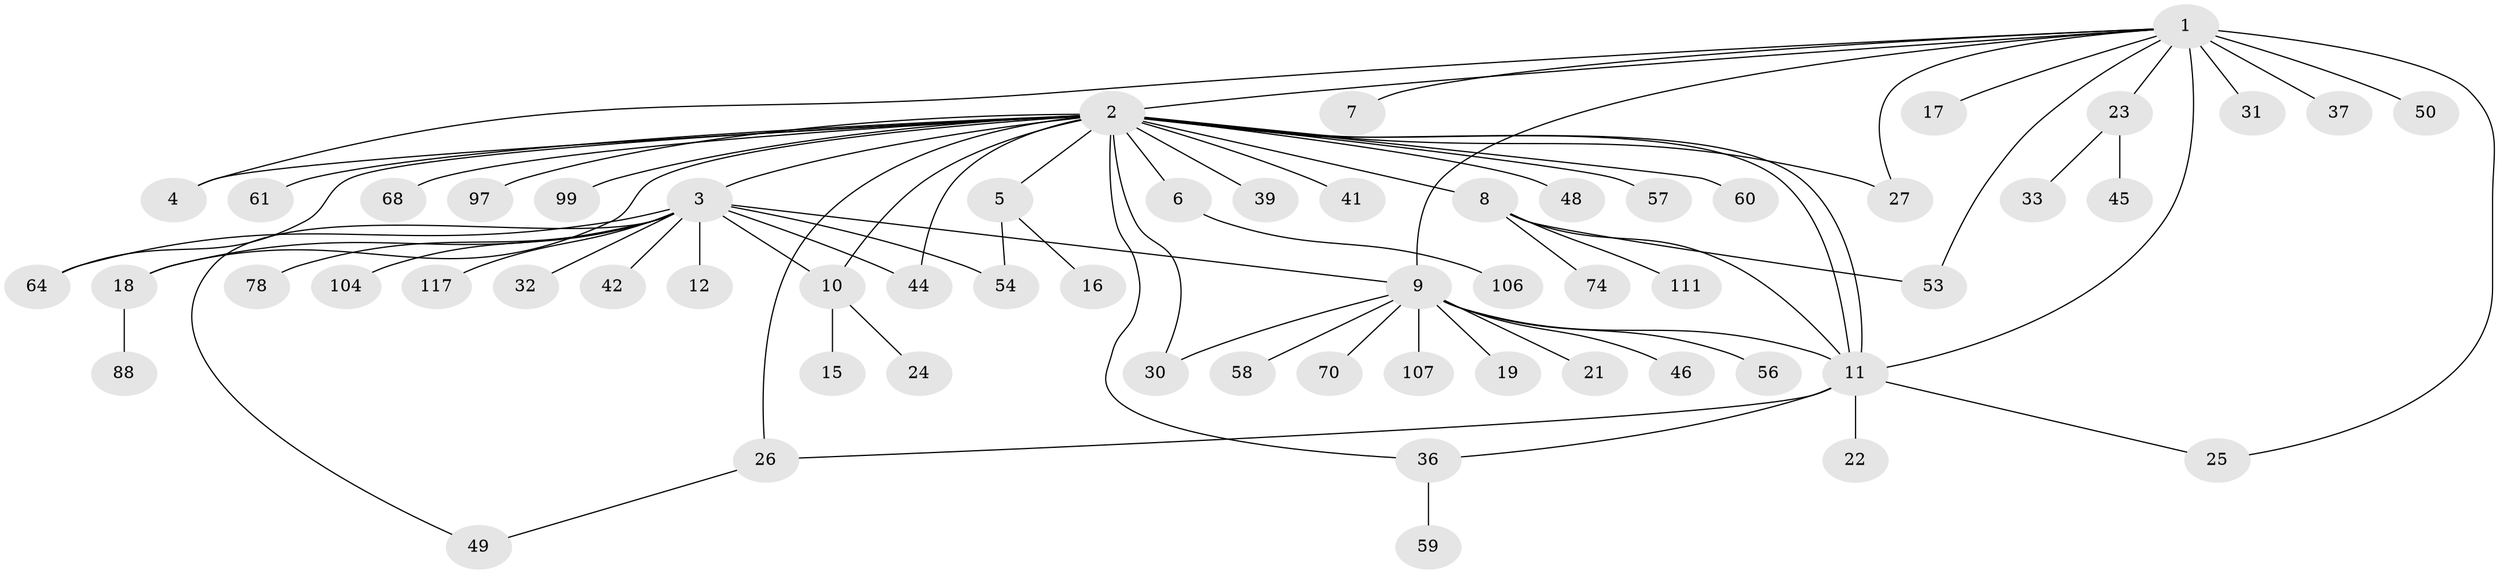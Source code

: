// original degree distribution, {17: 0.008333333333333333, 30: 0.008333333333333333, 15: 0.008333333333333333, 2: 0.19166666666666668, 3: 0.10833333333333334, 1: 0.55, 5: 0.041666666666666664, 10: 0.008333333333333333, 11: 0.008333333333333333, 7: 0.008333333333333333, 6: 0.008333333333333333, 4: 0.041666666666666664, 14: 0.008333333333333333}
// Generated by graph-tools (version 1.1) at 2025/14/03/09/25 04:14:40]
// undirected, 60 vertices, 77 edges
graph export_dot {
graph [start="1"]
  node [color=gray90,style=filled];
  1;
  2;
  3;
  4;
  5;
  6;
  7;
  8;
  9 [super="+34+14+43"];
  10 [super="+69"];
  11 [super="+13+81+95+92+40"];
  12;
  15;
  16 [super="+108"];
  17;
  18;
  19;
  21;
  22;
  23 [super="+38+28+94"];
  24;
  25 [super="+47+35"];
  26 [super="+118"];
  27 [super="+90"];
  30 [super="+76"];
  31;
  32;
  33 [super="+51"];
  36 [super="+67"];
  37;
  39;
  41;
  42 [super="+79"];
  44;
  45;
  46;
  48;
  49;
  50;
  53 [super="+71+83"];
  54 [super="+55+73+93"];
  56;
  57;
  58;
  59;
  60;
  61 [super="+62+82"];
  64 [super="+110+112"];
  68;
  70;
  74;
  78;
  88;
  97;
  99;
  104;
  106;
  107;
  111;
  117;
  1 -- 2;
  1 -- 4;
  1 -- 7;
  1 -- 9;
  1 -- 17;
  1 -- 23;
  1 -- 25;
  1 -- 27;
  1 -- 31;
  1 -- 37;
  1 -- 50;
  1 -- 53;
  1 -- 11 [weight=5];
  2 -- 3;
  2 -- 4;
  2 -- 5;
  2 -- 6;
  2 -- 8;
  2 -- 10;
  2 -- 11 [weight=4];
  2 -- 11;
  2 -- 18;
  2 -- 26;
  2 -- 27;
  2 -- 39;
  2 -- 41;
  2 -- 44;
  2 -- 48;
  2 -- 57;
  2 -- 60;
  2 -- 61;
  2 -- 64 [weight=2];
  2 -- 68;
  2 -- 97;
  2 -- 99;
  2 -- 30;
  2 -- 36;
  3 -- 10;
  3 -- 12;
  3 -- 18;
  3 -- 32;
  3 -- 42;
  3 -- 44;
  3 -- 49;
  3 -- 54;
  3 -- 64;
  3 -- 78;
  3 -- 104;
  3 -- 117;
  3 -- 9;
  5 -- 16;
  5 -- 54;
  6 -- 106;
  8 -- 53;
  8 -- 74;
  8 -- 111;
  8 -- 11;
  9 -- 19;
  9 -- 46;
  9 -- 58;
  9 -- 70;
  9 -- 107;
  9 -- 11 [weight=3];
  9 -- 21;
  9 -- 56;
  9 -- 30;
  10 -- 15;
  10 -- 24;
  11 -- 26;
  11 -- 36;
  11 -- 22;
  11 -- 25;
  18 -- 88;
  23 -- 33;
  23 -- 45;
  26 -- 49;
  36 -- 59;
}
